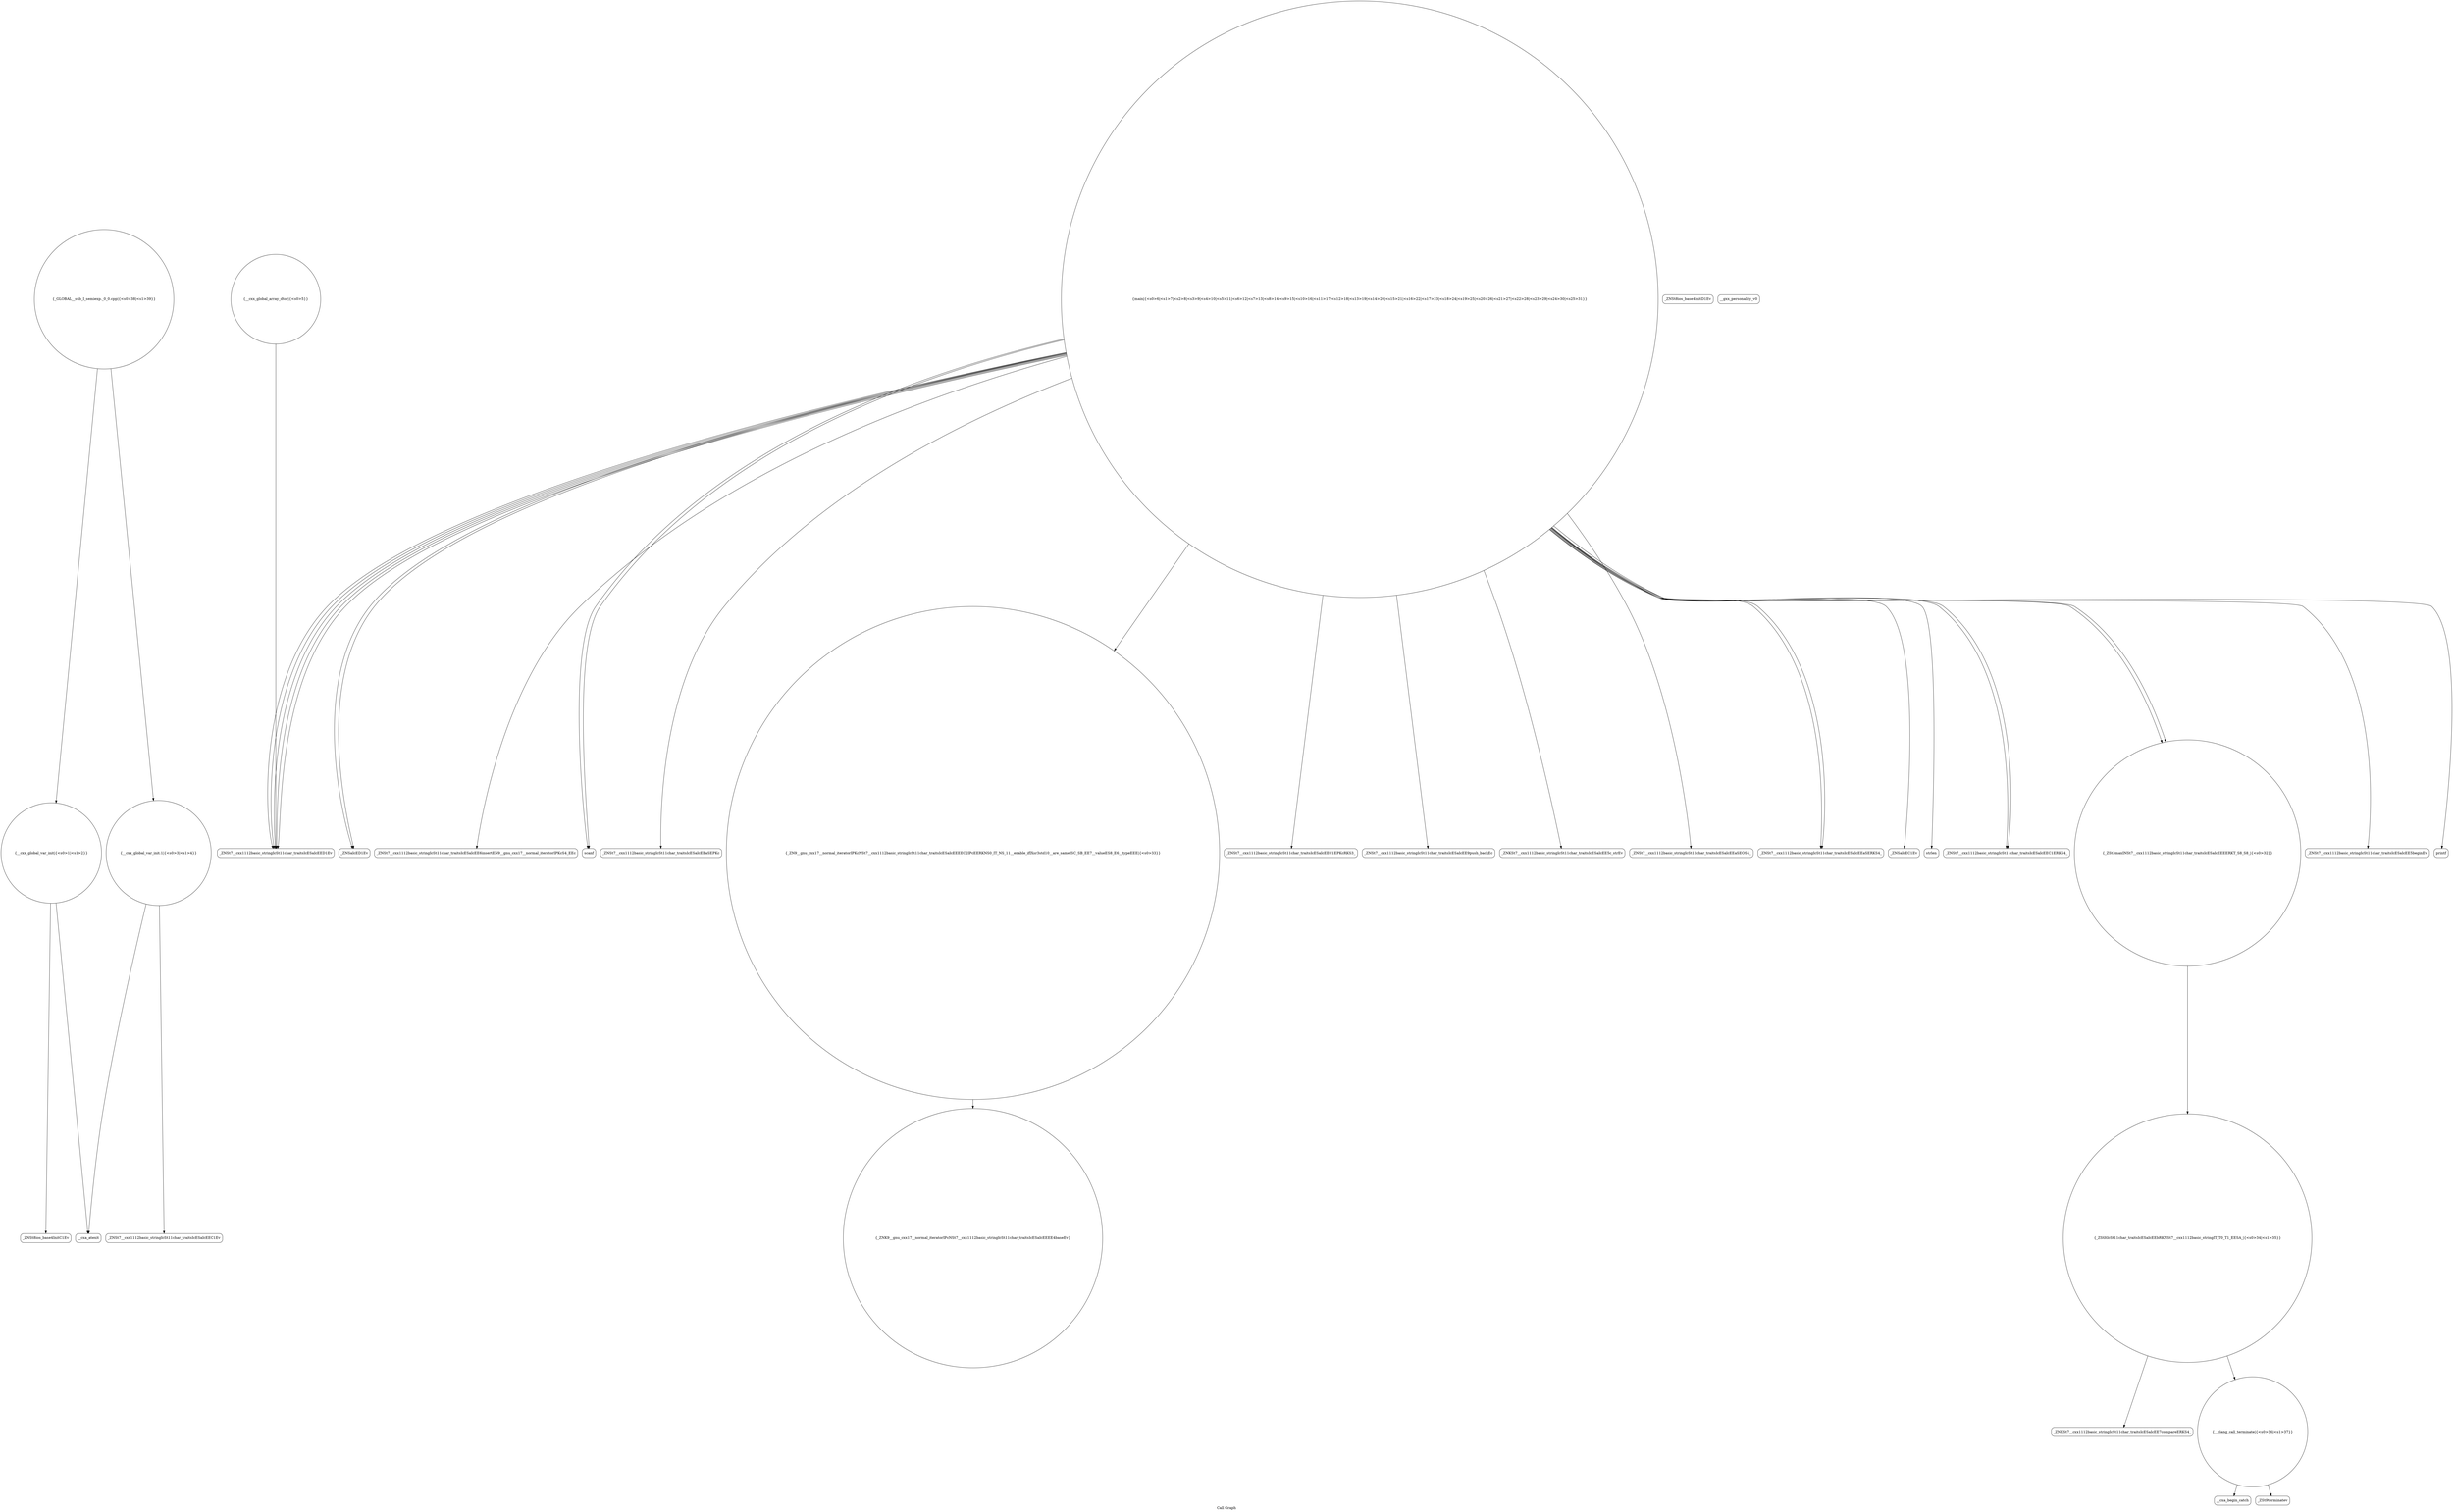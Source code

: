 digraph "Call Graph" {
	label="Call Graph";

	Node0x556ac18ef400 [shape=record,shape=circle,label="{__cxx_global_var_init|{<s0>1|<s1>2}}"];
	Node0x556ac18ef400:s0 -> Node0x556ac18ef890[color=black];
	Node0x556ac18ef400:s1 -> Node0x556ac18ef990[color=black];
	Node0x556ac18f0510 [shape=record,shape=circle,label="{_ZStltIcSt11char_traitsIcESaIcEEbRKNSt7__cxx1112basic_stringIT_T0_T1_EESA_|{<s0>34|<s1>35}}"];
	Node0x556ac18f0510:s0 -> Node0x556ac18f0590[color=black];
	Node0x556ac18f0510:s1 -> Node0x556ac18f0610[color=black];
	Node0x556ac18efb90 [shape=record,shape=Mrecord,label="{_ZNSt7__cxx1112basic_stringIcSt11char_traitsIcESaIcEED1Ev}"];
	Node0x556ac18eff10 [shape=record,shape=Mrecord,label="{_ZNSaIcED1Ev}"];
	Node0x556ac18f0290 [shape=record,shape=Mrecord,label="{_ZNSt7__cxx1112basic_stringIcSt11char_traitsIcESaIcEE6insertEN9__gnu_cxx17__normal_iteratorIPKcS4_EEc}"];
	Node0x556ac18ef910 [shape=record,shape=Mrecord,label="{_ZNSt8ios_base4InitD1Ev}"];
	Node0x556ac18f0610 [shape=record,shape=circle,label="{__clang_call_terminate|{<s0>36|<s1>37}}"];
	Node0x556ac18f0610:s0 -> Node0x556ac18f0690[color=black];
	Node0x556ac18f0610:s1 -> Node0x556ac18f0710[color=black];
	Node0x556ac18efc90 [shape=record,shape=Mrecord,label="{scanf}"];
	Node0x556ac18f0010 [shape=record,shape=Mrecord,label="{_ZNSt7__cxx1112basic_stringIcSt11char_traitsIcESaIcEEaSEPKc}"];
	Node0x556ac18f0390 [shape=record,shape=circle,label="{_ZN9__gnu_cxx17__normal_iteratorIPKcNSt7__cxx1112basic_stringIcSt11char_traitsIcESaIcEEEEC2IPcEERKNS0_IT_NS_11__enable_ifIXsr3std10__are_sameISC_SB_EE7__valueES8_E6__typeEEE|{<s0>33}}"];
	Node0x556ac18f0390:s0 -> Node0x556ac18f0790[color=black];
	Node0x556ac18efa10 [shape=record,shape=circle,label="{__cxx_global_var_init.1|{<s0>3|<s1>4}}"];
	Node0x556ac18efa10:s0 -> Node0x556ac18efa90[color=black];
	Node0x556ac18efa10:s1 -> Node0x556ac18ef990[color=black];
	Node0x556ac18f0710 [shape=record,shape=Mrecord,label="{_ZSt9terminatev}"];
	Node0x556ac18efd90 [shape=record,shape=Mrecord,label="{_ZNSt7__cxx1112basic_stringIcSt11char_traitsIcESaIcEEC1EPKcRKS3_}"];
	Node0x556ac18f0110 [shape=record,shape=Mrecord,label="{_ZNSt7__cxx1112basic_stringIcSt11char_traitsIcESaIcEE9push_backEc}"];
	Node0x556ac18f0490 [shape=record,shape=Mrecord,label="{_ZNKSt7__cxx1112basic_stringIcSt11char_traitsIcESaIcEE5c_strEv}"];
	Node0x556ac18efb10 [shape=record,shape=circle,label="{__cxx_global_array_dtor|{<s0>5}}"];
	Node0x556ac18efb10:s0 -> Node0x556ac18efb90[color=black];
	Node0x556ac18f0810 [shape=record,shape=circle,label="{_GLOBAL__sub_I_semiexp._0_0.cpp|{<s0>38|<s1>39}}"];
	Node0x556ac18f0810:s0 -> Node0x556ac18ef400[color=black];
	Node0x556ac18f0810:s1 -> Node0x556ac18efa10[color=black];
	Node0x556ac18efe90 [shape=record,shape=Mrecord,label="{_ZNSt7__cxx1112basic_stringIcSt11char_traitsIcESaIcEEaSEOS4_}"];
	Node0x556ac18f0210 [shape=record,shape=Mrecord,label="{_ZNSt7__cxx1112basic_stringIcSt11char_traitsIcESaIcEEaSERKS4_}"];
	Node0x556ac18ef890 [shape=record,shape=Mrecord,label="{_ZNSt8ios_base4InitC1Ev}"];
	Node0x556ac18f0590 [shape=record,shape=Mrecord,label="{_ZNKSt7__cxx1112basic_stringIcSt11char_traitsIcESaIcEE7compareERKS4_}"];
	Node0x556ac18efc10 [shape=record,shape=circle,label="{main|{<s0>6|<s1>7|<s2>8|<s3>9|<s4>10|<s5>11|<s6>12|<s7>13|<s8>14|<s9>15|<s10>16|<s11>17|<s12>18|<s13>19|<s14>20|<s15>21|<s16>22|<s17>23|<s18>24|<s19>25|<s20>26|<s21>27|<s22>28|<s23>29|<s24>30|<s25>31}}"];
	Node0x556ac18efc10:s0 -> Node0x556ac18efc90[color=black];
	Node0x556ac18efc10:s1 -> Node0x556ac18efc90[color=black];
	Node0x556ac18efc10:s2 -> Node0x556ac18efd10[color=black];
	Node0x556ac18efc10:s3 -> Node0x556ac18efd90[color=black];
	Node0x556ac18efc10:s4 -> Node0x556ac18efe90[color=black];
	Node0x556ac18efc10:s5 -> Node0x556ac18efb90[color=black];
	Node0x556ac18efc10:s6 -> Node0x556ac18eff10[color=black];
	Node0x556ac18efc10:s7 -> Node0x556ac18eff90[color=black];
	Node0x556ac18efc10:s8 -> Node0x556ac18f0010[color=black];
	Node0x556ac18efc10:s9 -> Node0x556ac18f0090[color=black];
	Node0x556ac18efc10:s10 -> Node0x556ac18f0110[color=black];
	Node0x556ac18efc10:s11 -> Node0x556ac18f0190[color=black];
	Node0x556ac18efc10:s12 -> Node0x556ac18f0210[color=black];
	Node0x556ac18efc10:s13 -> Node0x556ac18f0090[color=black];
	Node0x556ac18efc10:s14 -> Node0x556ac18f0310[color=black];
	Node0x556ac18efc10:s15 -> Node0x556ac18f0390[color=black];
	Node0x556ac18efc10:s16 -> Node0x556ac18f0290[color=black];
	Node0x556ac18efc10:s17 -> Node0x556ac18f0190[color=black];
	Node0x556ac18efc10:s18 -> Node0x556ac18f0210[color=black];
	Node0x556ac18efc10:s19 -> Node0x556ac18efb90[color=black];
	Node0x556ac18efc10:s20 -> Node0x556ac18efb90[color=black];
	Node0x556ac18efc10:s21 -> Node0x556ac18eff10[color=black];
	Node0x556ac18efc10:s22 -> Node0x556ac18efb90[color=black];
	Node0x556ac18efc10:s23 -> Node0x556ac18efb90[color=black];
	Node0x556ac18efc10:s24 -> Node0x556ac18f0490[color=black];
	Node0x556ac18efc10:s25 -> Node0x556ac18f0410[color=black];
	Node0x556ac18eff90 [shape=record,shape=Mrecord,label="{strlen}"];
	Node0x556ac18f0310 [shape=record,shape=Mrecord,label="{_ZNSt7__cxx1112basic_stringIcSt11char_traitsIcESaIcEE5beginEv}"];
	Node0x556ac18ef990 [shape=record,shape=Mrecord,label="{__cxa_atexit}"];
	Node0x556ac18f0690 [shape=record,shape=Mrecord,label="{__cxa_begin_catch}"];
	Node0x556ac18efd10 [shape=record,shape=Mrecord,label="{_ZNSaIcEC1Ev}"];
	Node0x556ac18f0090 [shape=record,shape=Mrecord,label="{_ZNSt7__cxx1112basic_stringIcSt11char_traitsIcESaIcEEC1ERKS4_}"];
	Node0x556ac18f0410 [shape=record,shape=Mrecord,label="{printf}"];
	Node0x556ac18efa90 [shape=record,shape=Mrecord,label="{_ZNSt7__cxx1112basic_stringIcSt11char_traitsIcESaIcEEC1Ev}"];
	Node0x556ac18f0790 [shape=record,shape=circle,label="{_ZNK9__gnu_cxx17__normal_iteratorIPcNSt7__cxx1112basic_stringIcSt11char_traitsIcESaIcEEEE4baseEv}"];
	Node0x556ac18efe10 [shape=record,shape=Mrecord,label="{__gxx_personality_v0}"];
	Node0x556ac18f0190 [shape=record,shape=circle,label="{_ZSt3maxINSt7__cxx1112basic_stringIcSt11char_traitsIcESaIcEEEERKT_S8_S8_|{<s0>32}}"];
	Node0x556ac18f0190:s0 -> Node0x556ac18f0510[color=black];
}
